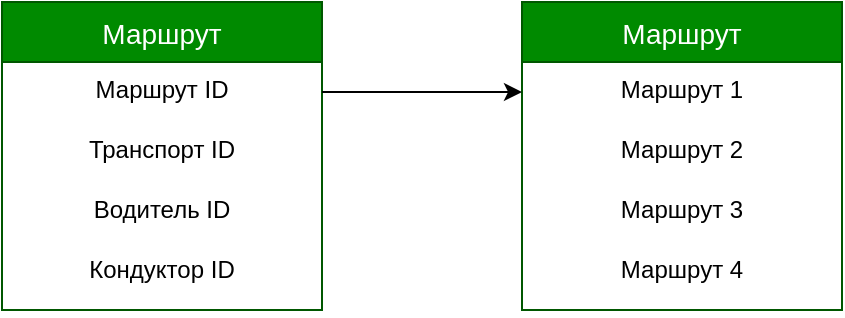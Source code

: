 <mxfile>
    <diagram id="qBiGVL4cPrq_V_z7GPJ1" name="Страница 1">
        <mxGraphModel dx="772" dy="381" grid="1" gridSize="10" guides="1" tooltips="1" connect="1" arrows="1" fold="1" page="1" pageScale="1" pageWidth="827" pageHeight="1169" math="0" shadow="0">
            <root>
                <mxCell id="0"/>
                <mxCell id="1" parent="0"/>
                <mxCell id="28" value="Маршрут" style="swimlane;fontStyle=0;childLayout=stackLayout;horizontal=1;startSize=30;horizontalStack=0;resizeParent=1;resizeParentMax=0;resizeLast=0;collapsible=1;marginBottom=0;align=center;fontSize=14;fillColor=#008a00;fontColor=#ffffff;strokeColor=#005700;" parent="1" vertex="1">
                    <mxGeometry width="160" height="154" as="geometry">
                        <mxRectangle x="220" y="90" width="50" height="26" as="alternateBounds"/>
                    </mxGeometry>
                </mxCell>
                <mxCell id="29" value="Маршрут ID" style="text;spacingLeft=4;spacingRight=4;overflow=hidden;rotatable=0;points=[[0,0.5],[1,0.5]];portConstraint=eastwest;fontSize=12;align=center;fillColor=none;rounded=0;dashed=1;" parent="28" vertex="1">
                    <mxGeometry y="30" width="160" height="30" as="geometry"/>
                </mxCell>
                <mxCell id="30" value="Транспорт ID" style="text;strokeColor=none;fillColor=none;spacingLeft=4;spacingRight=4;overflow=hidden;rotatable=0;points=[[0,0.5],[1,0.5]];portConstraint=eastwest;fontSize=12;align=center;" parent="28" vertex="1">
                    <mxGeometry y="60" width="160" height="30" as="geometry"/>
                </mxCell>
                <mxCell id="33" value="Водитель ID" style="text;strokeColor=none;fillColor=none;spacingLeft=4;spacingRight=4;overflow=hidden;rotatable=0;points=[[0,0.5],[1,0.5]];portConstraint=eastwest;fontSize=12;align=center;" parent="28" vertex="1">
                    <mxGeometry y="90" width="160" height="30" as="geometry"/>
                </mxCell>
                <mxCell id="31" value="Кондуктор ID" style="text;strokeColor=none;fillColor=none;spacingLeft=4;spacingRight=4;overflow=hidden;rotatable=0;points=[[0,0.5],[1,0.5]];portConstraint=eastwest;fontSize=12;align=center;" parent="28" vertex="1">
                    <mxGeometry y="120" width="160" height="34" as="geometry"/>
                </mxCell>
                <mxCell id="35" value="Маршрут" style="swimlane;fontStyle=0;childLayout=stackLayout;horizontal=1;startSize=30;horizontalStack=0;resizeParent=1;resizeParentMax=0;resizeLast=0;collapsible=1;marginBottom=0;align=center;fontSize=14;fillColor=#008a00;fontColor=#ffffff;strokeColor=#005700;" vertex="1" parent="1">
                    <mxGeometry x="260" width="160" height="154" as="geometry">
                        <mxRectangle x="220" y="90" width="50" height="26" as="alternateBounds"/>
                    </mxGeometry>
                </mxCell>
                <mxCell id="36" value="Маршрут 1" style="text;spacingLeft=4;spacingRight=4;overflow=hidden;rotatable=0;points=[[0,0.5],[1,0.5]];portConstraint=eastwest;fontSize=12;align=center;fillColor=none;rounded=0;dashed=1;" vertex="1" parent="35">
                    <mxGeometry y="30" width="160" height="30" as="geometry"/>
                </mxCell>
                <mxCell id="37" value="Маршрут 2&#10;" style="text;strokeColor=none;fillColor=none;spacingLeft=4;spacingRight=4;overflow=hidden;rotatable=0;points=[[0,0.5],[1,0.5]];portConstraint=eastwest;fontSize=12;align=center;" vertex="1" parent="35">
                    <mxGeometry y="60" width="160" height="30" as="geometry"/>
                </mxCell>
                <mxCell id="38" value="Маршрут 3" style="text;strokeColor=none;fillColor=none;spacingLeft=4;spacingRight=4;overflow=hidden;rotatable=0;points=[[0,0.5],[1,0.5]];portConstraint=eastwest;fontSize=12;align=center;" vertex="1" parent="35">
                    <mxGeometry y="90" width="160" height="30" as="geometry"/>
                </mxCell>
                <mxCell id="39" value="Маршрут 4" style="text;strokeColor=none;fillColor=none;spacingLeft=4;spacingRight=4;overflow=hidden;rotatable=0;points=[[0,0.5],[1,0.5]];portConstraint=eastwest;fontSize=12;align=center;" vertex="1" parent="35">
                    <mxGeometry y="120" width="160" height="34" as="geometry"/>
                </mxCell>
                <mxCell id="40" style="edgeStyle=none;html=1;exitX=1;exitY=0.5;exitDx=0;exitDy=0;" edge="1" parent="1" source="29" target="36">
                    <mxGeometry relative="1" as="geometry"/>
                </mxCell>
            </root>
        </mxGraphModel>
    </diagram>
</mxfile>